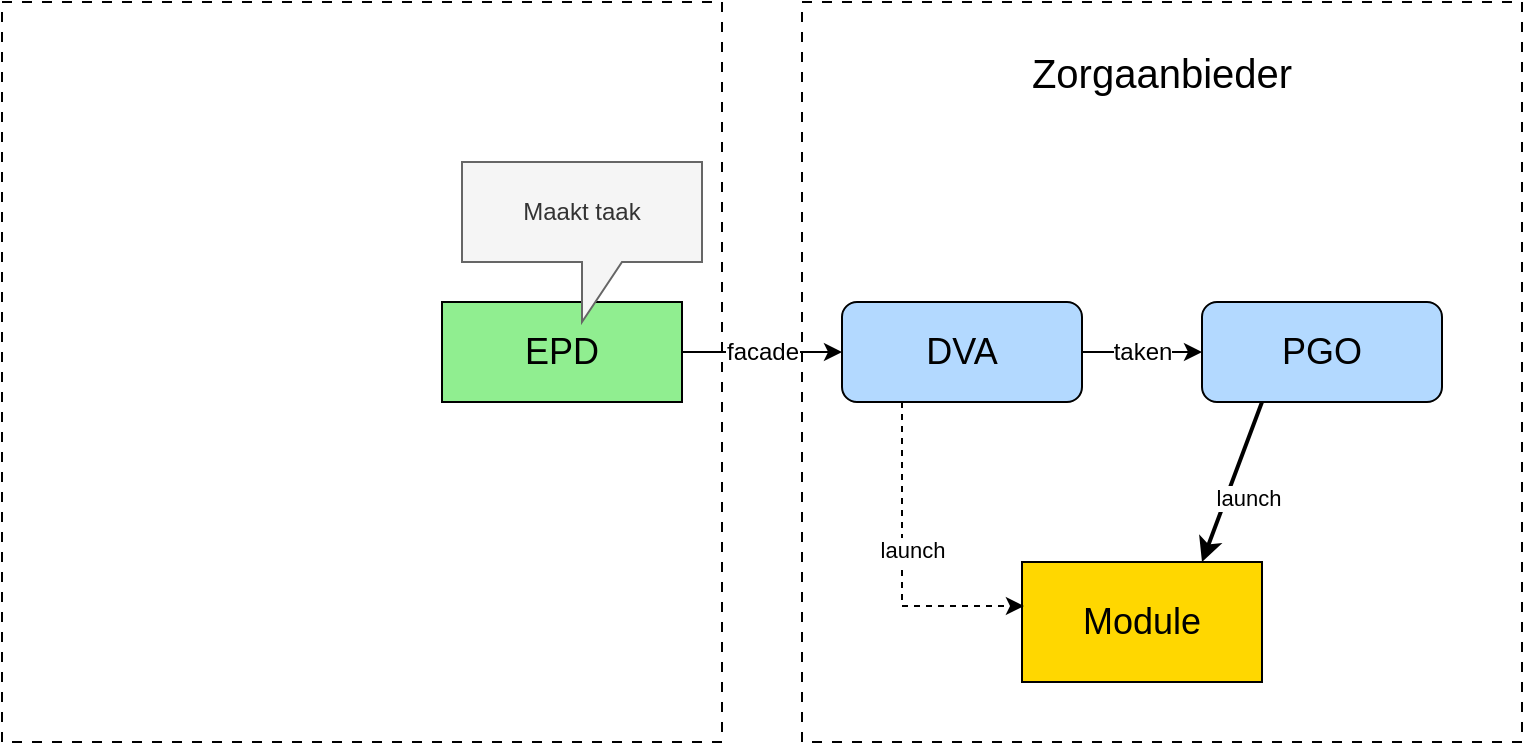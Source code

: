 <mxfile version="28.2.3">
  <diagram name="Page-1" id="_e-w09hOYbzFDcze72WV">
    <mxGraphModel dx="1232" dy="816" grid="1" gridSize="10" guides="1" tooltips="1" connect="1" arrows="1" fold="1" page="1" pageScale="1" pageWidth="827" pageHeight="1169" math="0" shadow="0">
      <root>
        <mxCell id="0" />
        <mxCell id="1" parent="0" />
        <mxCell id="cGl2F8qCMzr2VDQTmDil-1" value="" style="rounded=0;whiteSpace=wrap;html=1;dashed=1;dashPattern=5 5;fillColor=none;strokeColor=#000000;" vertex="1" parent="1">
          <mxGeometry x="30" y="30" width="360" height="370" as="geometry" />
        </mxCell>
        <mxCell id="cGl2F8qCMzr2VDQTmDil-2" value="" style="rounded=0;whiteSpace=wrap;html=1;dashed=1;dashPattern=5 5;fillColor=none;strokeColor=#000000;" vertex="1" parent="1">
          <mxGeometry x="430" y="30" width="360" height="370" as="geometry" />
        </mxCell>
        <mxCell id="cGl2F8qCMzr2VDQTmDil-3" value="Zorgaanbieder" style="text;html=1;strokeColor=none;fillColor=none;align=center;verticalAlign=middle;whiteSpace=wrap;rounded=0;fontSize=20;fontStyle=0;" vertex="1" parent="1">
          <mxGeometry x="550" y="50" width="120" height="30" as="geometry" />
        </mxCell>
        <mxCell id="cGl2F8qCMzr2VDQTmDil-4" value="EPD" style="rounded=0;whiteSpace=wrap;html=1;fillColor=#90EE90;strokeColor=#000000;fontSize=18;" vertex="1" parent="1">
          <mxGeometry x="250" y="180" width="120" height="50" as="geometry" />
        </mxCell>
        <mxCell id="cGl2F8qCMzr2VDQTmDil-5" value="DVA" style="rounded=1;whiteSpace=wrap;html=1;fillColor=#B3D9FF;strokeColor=#000000;fontSize=18;arcSize=15;" vertex="1" parent="1">
          <mxGeometry x="450" y="180" width="120" height="50" as="geometry" />
        </mxCell>
        <mxCell id="cGl2F8qCMzr2VDQTmDil-6" value="PGO" style="rounded=1;whiteSpace=wrap;html=1;fillColor=#B3D9FF;strokeColor=#000000;fontSize=18;arcSize=15;" vertex="1" parent="1">
          <mxGeometry x="630" y="180" width="120" height="50" as="geometry" />
        </mxCell>
        <mxCell id="cGl2F8qCMzr2VDQTmDil-7" value="Module" style="rounded=0;whiteSpace=wrap;html=1;fillColor=#FFD700;strokeColor=#000000;fontSize=18;" vertex="1" parent="1">
          <mxGeometry x="540" y="310" width="120" height="60" as="geometry" />
        </mxCell>
        <mxCell id="cGl2F8qCMzr2VDQTmDil-8" value="facade" style="edgeStyle=orthogonalEdgeStyle;rounded=0;orthogonalLoop=1;jettySize=auto;html=1;exitX=1;exitY=0.5;exitDx=0;exitDy=0;entryX=0;entryY=0.5;entryDx=0;entryDy=0;strokeColor=#000000;fontSize=12;" edge="1" parent="1" source="cGl2F8qCMzr2VDQTmDil-4" target="cGl2F8qCMzr2VDQTmDil-5">
          <mxGeometry relative="1" as="geometry" />
        </mxCell>
        <mxCell id="cGl2F8qCMzr2VDQTmDil-9" value="taken" style="edgeStyle=orthogonalEdgeStyle;rounded=0;orthogonalLoop=1;jettySize=auto;html=1;exitX=1;exitY=0.5;exitDx=0;exitDy=0;entryX=0;entryY=0.5;entryDx=0;entryDy=0;strokeColor=#000000;fontSize=12;" edge="1" parent="1" source="cGl2F8qCMzr2VDQTmDil-5" target="cGl2F8qCMzr2VDQTmDil-6">
          <mxGeometry relative="1" as="geometry" />
        </mxCell>
        <mxCell id="cGl2F8qCMzr2VDQTmDil-10" value="launch" style="rounded=0;orthogonalLoop=1;jettySize=auto;html=1;exitX=0.25;exitY=1;exitDx=0;exitDy=0;strokeColor=#000000;strokeWidth=2;fontSize=11;entryX=0.75;entryY=0;entryDx=0;entryDy=0;" edge="1" parent="1" source="cGl2F8qCMzr2VDQTmDil-6" target="cGl2F8qCMzr2VDQTmDil-7">
          <mxGeometry x="0.1" y="10" relative="1" as="geometry">
            <mxPoint as="offset" />
            <mxPoint x="630" y="300" as="targetPoint" />
          </mxGeometry>
        </mxCell>
        <mxCell id="cGl2F8qCMzr2VDQTmDil-11" value="launch" style="rounded=0;orthogonalLoop=1;jettySize=auto;html=1;exitX=0.25;exitY=1;exitDx=0;exitDy=0;entryX=0.008;entryY=0.367;entryDx=0;entryDy=0;strokeColor=#000000;dashed=1;dashPattern=3 3;fontSize=11;entryPerimeter=0;edgeStyle=orthogonalEdgeStyle;" edge="1" parent="1" source="cGl2F8qCMzr2VDQTmDil-5" target="cGl2F8qCMzr2VDQTmDil-7">
          <mxGeometry x="-0.1" y="5" relative="1" as="geometry">
            <mxPoint as="offset" />
          </mxGeometry>
        </mxCell>
        <mxCell id="cGl2F8qCMzr2VDQTmDil-12" value="Maakt taak" style="shape=callout;whiteSpace=wrap;html=1;perimeter=calloutPerimeter;fillColor=#f5f5f5;strokeColor=#666666;fontColor=#333333;" vertex="1" parent="1">
          <mxGeometry x="260" y="110" width="120" height="80" as="geometry" />
        </mxCell>
      </root>
    </mxGraphModel>
  </diagram>
</mxfile>
